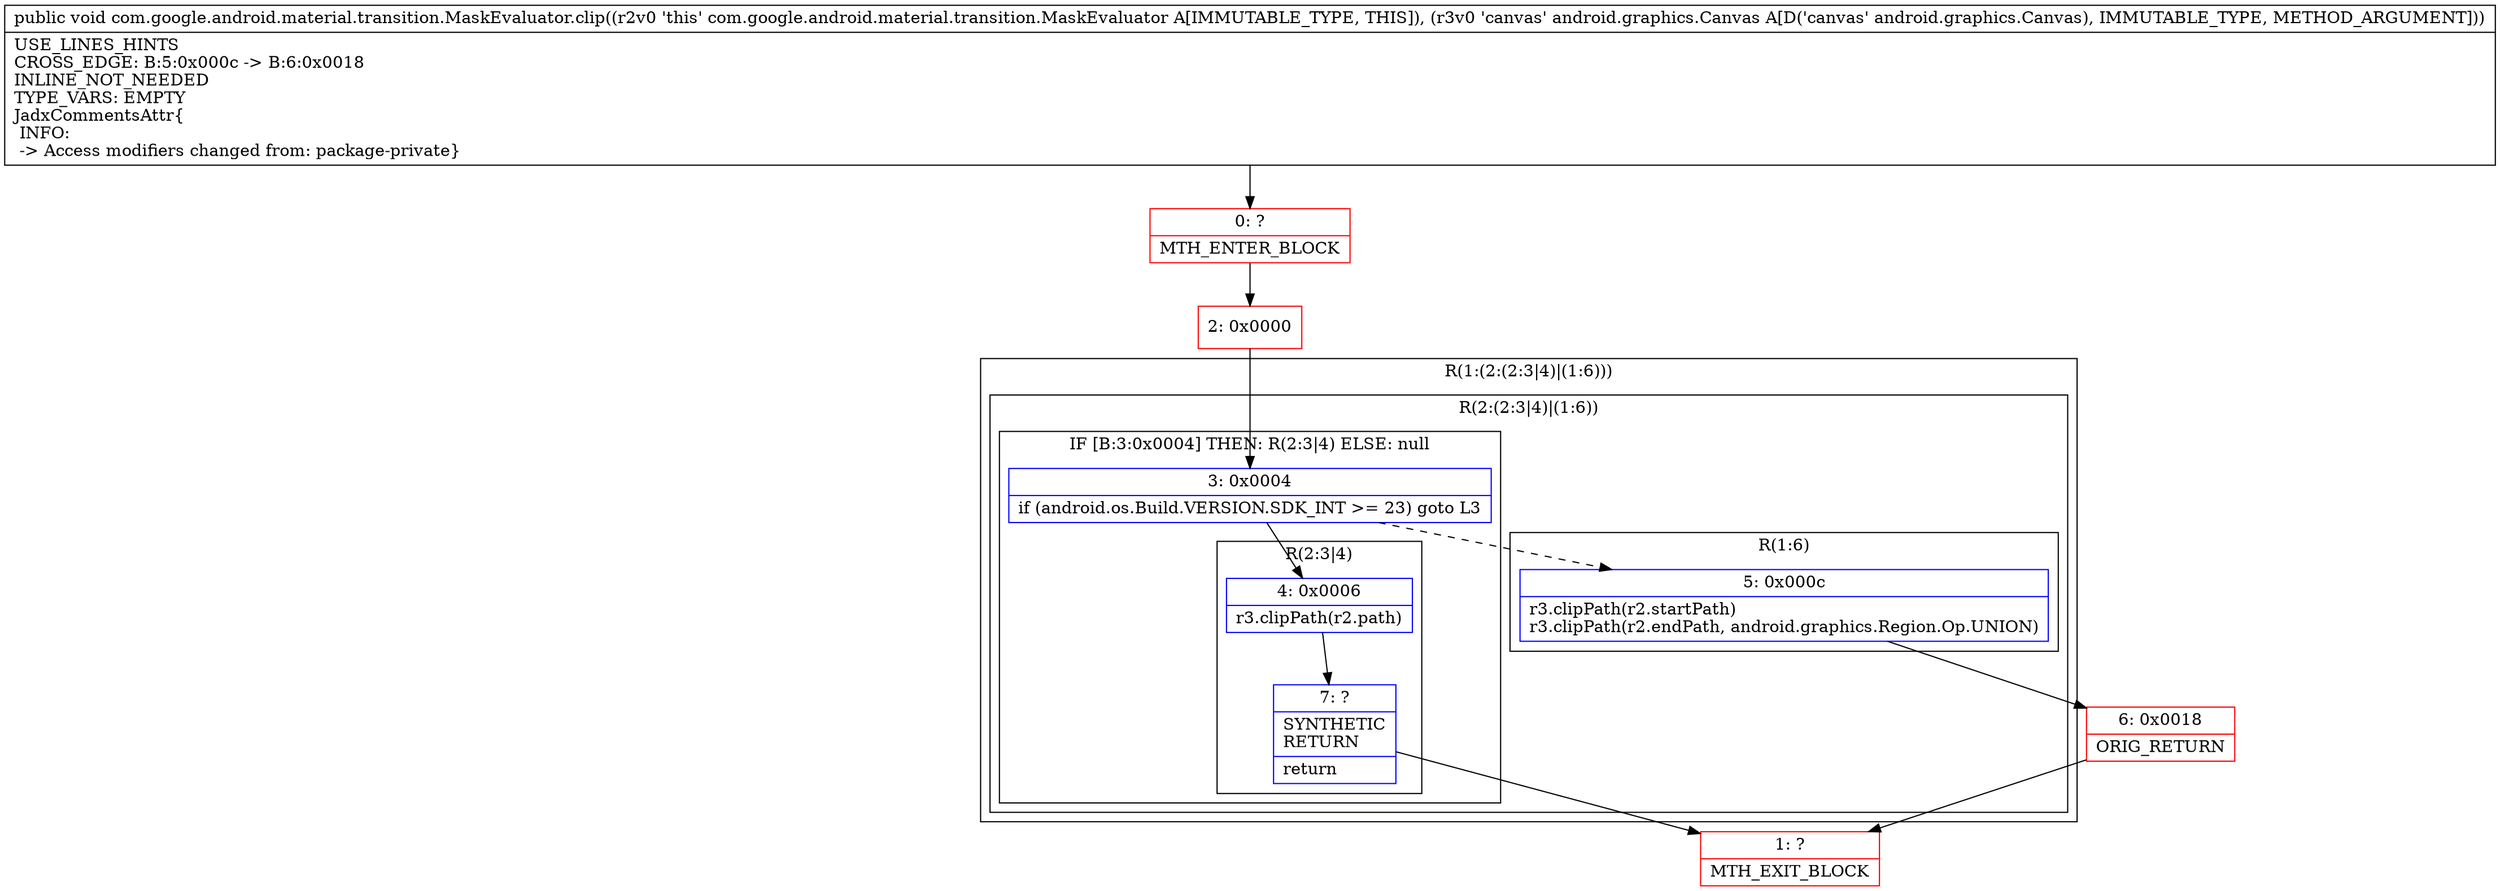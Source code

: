 digraph "CFG forcom.google.android.material.transition.MaskEvaluator.clip(Landroid\/graphics\/Canvas;)V" {
subgraph cluster_Region_1650606527 {
label = "R(1:(2:(2:3|4)|(1:6)))";
node [shape=record,color=blue];
subgraph cluster_Region_1203765747 {
label = "R(2:(2:3|4)|(1:6))";
node [shape=record,color=blue];
subgraph cluster_IfRegion_486169153 {
label = "IF [B:3:0x0004] THEN: R(2:3|4) ELSE: null";
node [shape=record,color=blue];
Node_3 [shape=record,label="{3\:\ 0x0004|if (android.os.Build.VERSION.SDK_INT \>= 23) goto L3\l}"];
subgraph cluster_Region_631698519 {
label = "R(2:3|4)";
node [shape=record,color=blue];
Node_4 [shape=record,label="{4\:\ 0x0006|r3.clipPath(r2.path)\l}"];
Node_7 [shape=record,label="{7\:\ ?|SYNTHETIC\lRETURN\l|return\l}"];
}
}
subgraph cluster_Region_1429808869 {
label = "R(1:6)";
node [shape=record,color=blue];
Node_5 [shape=record,label="{5\:\ 0x000c|r3.clipPath(r2.startPath)\lr3.clipPath(r2.endPath, android.graphics.Region.Op.UNION)\l}"];
}
}
}
Node_0 [shape=record,color=red,label="{0\:\ ?|MTH_ENTER_BLOCK\l}"];
Node_2 [shape=record,color=red,label="{2\:\ 0x0000}"];
Node_1 [shape=record,color=red,label="{1\:\ ?|MTH_EXIT_BLOCK\l}"];
Node_6 [shape=record,color=red,label="{6\:\ 0x0018|ORIG_RETURN\l}"];
MethodNode[shape=record,label="{public void com.google.android.material.transition.MaskEvaluator.clip((r2v0 'this' com.google.android.material.transition.MaskEvaluator A[IMMUTABLE_TYPE, THIS]), (r3v0 'canvas' android.graphics.Canvas A[D('canvas' android.graphics.Canvas), IMMUTABLE_TYPE, METHOD_ARGUMENT]))  | USE_LINES_HINTS\lCROSS_EDGE: B:5:0x000c \-\> B:6:0x0018\lINLINE_NOT_NEEDED\lTYPE_VARS: EMPTY\lJadxCommentsAttr\{\l INFO: \l \-\> Access modifiers changed from: package\-private\}\l}"];
MethodNode -> Node_0;Node_3 -> Node_4;
Node_3 -> Node_5[style=dashed];
Node_4 -> Node_7;
Node_7 -> Node_1;
Node_5 -> Node_6;
Node_0 -> Node_2;
Node_2 -> Node_3;
Node_6 -> Node_1;
}

